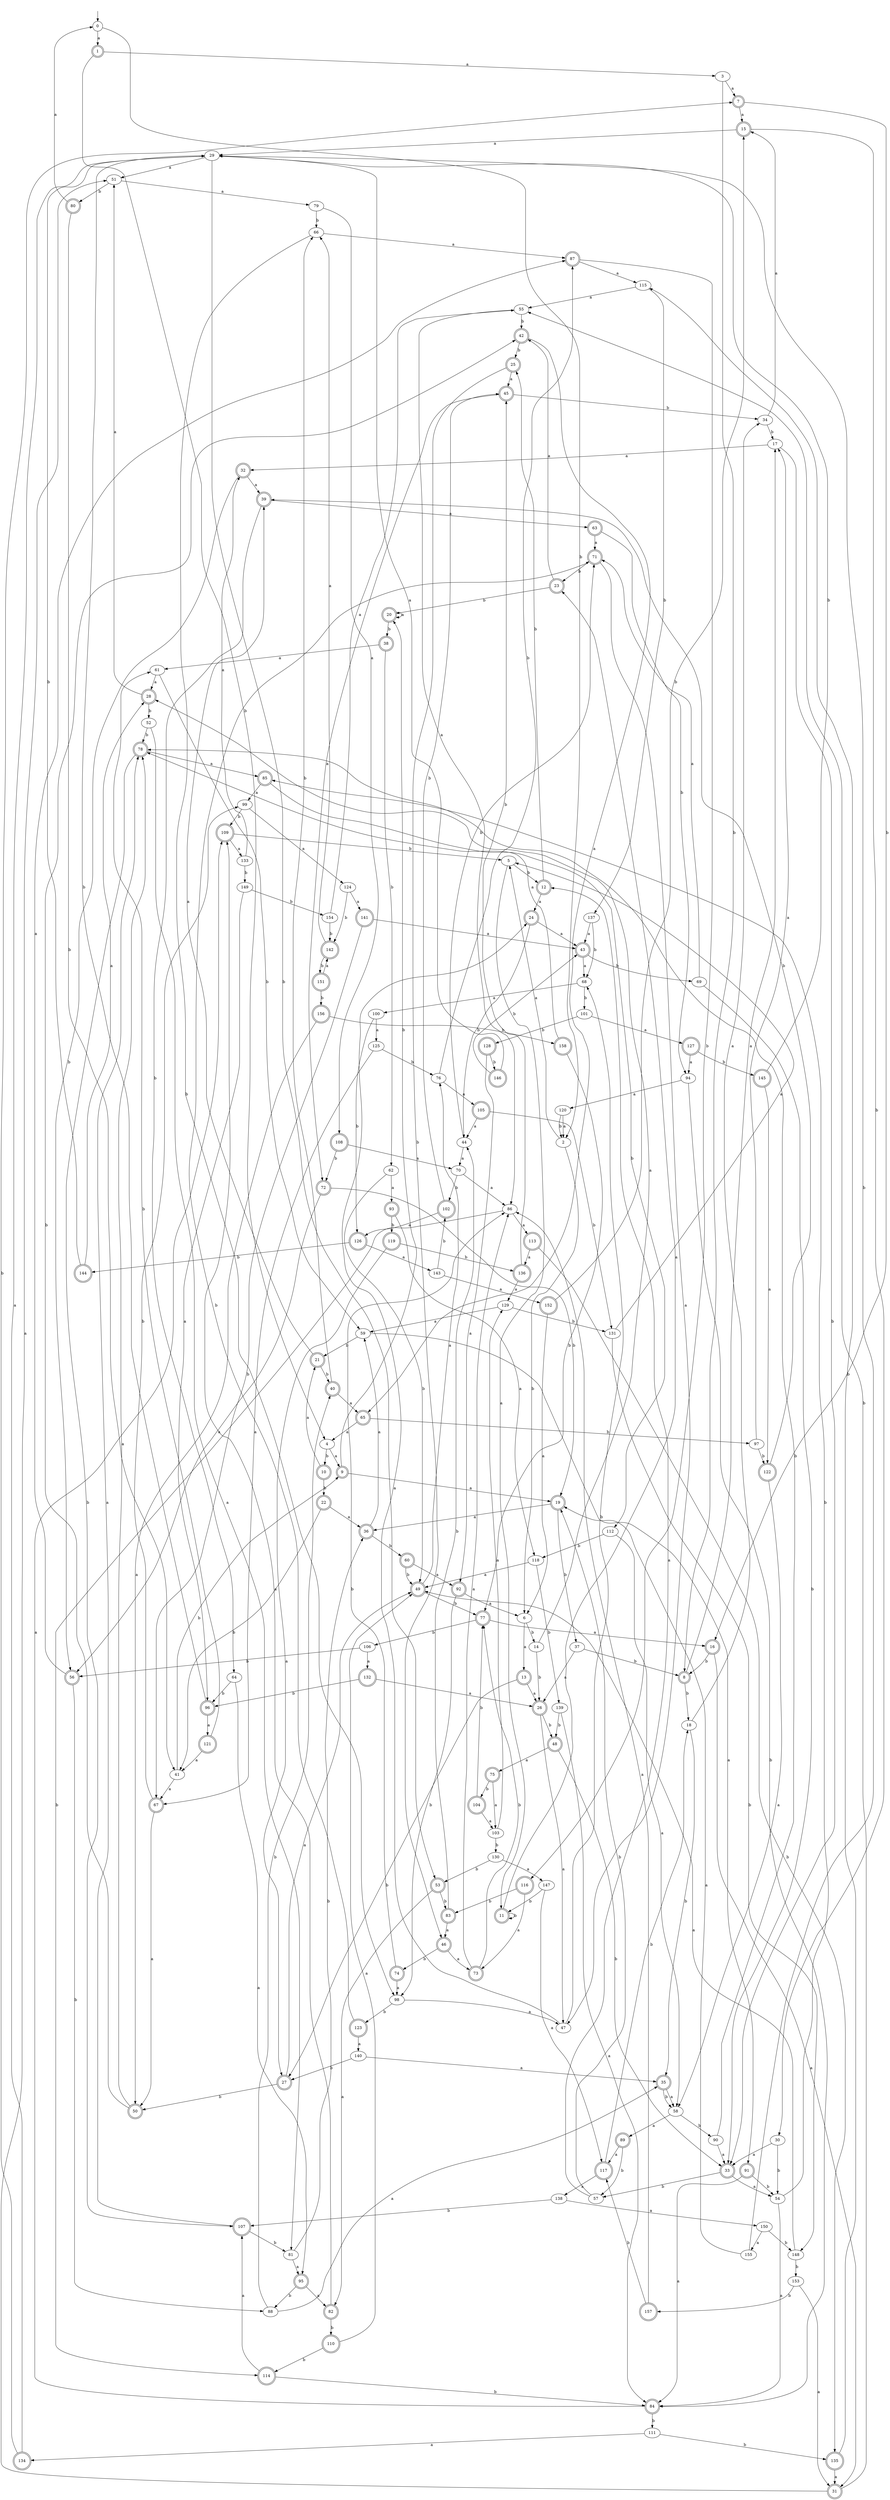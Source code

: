 digraph RandomDFA {
  __start0 [label="", shape=none];
  __start0 -> 0 [label=""];
  0 [shape=circle]
  0 -> 1 [label="a"]
  0 -> 2 [label="b"]
  1 [shape=doublecircle]
  1 -> 3 [label="a"]
  1 -> 4 [label="b"]
  2
  2 -> 5 [label="a"]
  2 -> 6 [label="b"]
  3
  3 -> 7 [label="a"]
  3 -> 8 [label="b"]
  4
  4 -> 9 [label="a"]
  4 -> 10 [label="b"]
  5
  5 -> 11 [label="a"]
  5 -> 12 [label="b"]
  6
  6 -> 13 [label="a"]
  6 -> 14 [label="b"]
  7 [shape=doublecircle]
  7 -> 15 [label="a"]
  7 -> 16 [label="b"]
  8 [shape=doublecircle]
  8 -> 17 [label="a"]
  8 -> 18 [label="b"]
  9 [shape=doublecircle]
  9 -> 19 [label="a"]
  9 -> 20 [label="b"]
  10 [shape=doublecircle]
  10 -> 21 [label="a"]
  10 -> 22 [label="b"]
  11 [shape=doublecircle]
  11 -> 23 [label="a"]
  11 -> 11 [label="b"]
  12 [shape=doublecircle]
  12 -> 24 [label="a"]
  12 -> 25 [label="b"]
  13 [shape=doublecircle]
  13 -> 26 [label="a"]
  13 -> 27 [label="b"]
  14
  14 -> 28 [label="a"]
  14 -> 26 [label="b"]
  15 [shape=doublecircle]
  15 -> 29 [label="a"]
  15 -> 30 [label="b"]
  16 [shape=doublecircle]
  16 -> 31 [label="a"]
  16 -> 8 [label="b"]
  17
  17 -> 32 [label="a"]
  17 -> 33 [label="b"]
  18
  18 -> 34 [label="a"]
  18 -> 35 [label="b"]
  19 [shape=doublecircle]
  19 -> 36 [label="a"]
  19 -> 37 [label="b"]
  20 [shape=doublecircle]
  20 -> 20 [label="a"]
  20 -> 38 [label="b"]
  21 [shape=doublecircle]
  21 -> 39 [label="a"]
  21 -> 40 [label="b"]
  22 [shape=doublecircle]
  22 -> 36 [label="a"]
  22 -> 41 [label="b"]
  23 [shape=doublecircle]
  23 -> 42 [label="a"]
  23 -> 20 [label="b"]
  24 [shape=doublecircle]
  24 -> 43 [label="a"]
  24 -> 44 [label="b"]
  25 [shape=doublecircle]
  25 -> 45 [label="a"]
  25 -> 46 [label="b"]
  26 [shape=doublecircle]
  26 -> 47 [label="a"]
  26 -> 48 [label="b"]
  27 [shape=doublecircle]
  27 -> 49 [label="a"]
  27 -> 50 [label="b"]
  28 [shape=doublecircle]
  28 -> 51 [label="a"]
  28 -> 52 [label="b"]
  29
  29 -> 51 [label="a"]
  29 -> 53 [label="b"]
  30
  30 -> 33 [label="a"]
  30 -> 54 [label="b"]
  31 [shape=doublecircle]
  31 -> 51 [label="a"]
  31 -> 55 [label="b"]
  32 [shape=doublecircle]
  32 -> 39 [label="a"]
  32 -> 56 [label="b"]
  33 [shape=doublecircle]
  33 -> 54 [label="a"]
  33 -> 57 [label="b"]
  34
  34 -> 15 [label="a"]
  34 -> 17 [label="b"]
  35 [shape=doublecircle]
  35 -> 58 [label="a"]
  35 -> 58 [label="b"]
  36 [shape=doublecircle]
  36 -> 59 [label="a"]
  36 -> 60 [label="b"]
  37
  37 -> 26 [label="a"]
  37 -> 8 [label="b"]
  38 [shape=doublecircle]
  38 -> 61 [label="a"]
  38 -> 62 [label="b"]
  39 [shape=doublecircle]
  39 -> 63 [label="a"]
  39 -> 64 [label="b"]
  40 [shape=doublecircle]
  40 -> 65 [label="a"]
  40 -> 66 [label="b"]
  41
  41 -> 67 [label="a"]
  41 -> 9 [label="b"]
  42 [shape=doublecircle]
  42 -> 65 [label="a"]
  42 -> 25 [label="b"]
  43 [shape=doublecircle]
  43 -> 68 [label="a"]
  43 -> 69 [label="b"]
  44
  44 -> 70 [label="a"]
  44 -> 71 [label="b"]
  45 [shape=doublecircle]
  45 -> 72 [label="a"]
  45 -> 34 [label="b"]
  46 [shape=doublecircle]
  46 -> 73 [label="a"]
  46 -> 74 [label="b"]
  47
  47 -> 24 [label="a"]
  47 -> 68 [label="b"]
  48 [shape=doublecircle]
  48 -> 75 [label="a"]
  48 -> 33 [label="b"]
  49 [shape=doublecircle]
  49 -> 76 [label="a"]
  49 -> 77 [label="b"]
  50 [shape=doublecircle]
  50 -> 78 [label="a"]
  50 -> 42 [label="b"]
  51
  51 -> 79 [label="a"]
  51 -> 80 [label="b"]
  52
  52 -> 81 [label="a"]
  52 -> 78 [label="b"]
  53 [shape=doublecircle]
  53 -> 82 [label="a"]
  53 -> 83 [label="b"]
  54
  54 -> 84 [label="a"]
  54 -> 85 [label="b"]
  55
  55 -> 86 [label="a"]
  55 -> 42 [label="b"]
  56 [shape=doublecircle]
  56 -> 87 [label="a"]
  56 -> 88 [label="b"]
  57
  57 -> 12 [label="a"]
  57 -> 19 [label="b"]
  58
  58 -> 89 [label="a"]
  58 -> 90 [label="b"]
  59
  59 -> 91 [label="a"]
  59 -> 21 [label="b"]
  60 [shape=doublecircle]
  60 -> 92 [label="a"]
  60 -> 49 [label="b"]
  61
  61 -> 28 [label="a"]
  61 -> 59 [label="b"]
  62
  62 -> 93 [label="a"]
  62 -> 49 [label="b"]
  63 [shape=doublecircle]
  63 -> 71 [label="a"]
  63 -> 94 [label="b"]
  64
  64 -> 95 [label="a"]
  64 -> 96 [label="b"]
  65 [shape=doublecircle]
  65 -> 4 [label="a"]
  65 -> 97 [label="b"]
  66
  66 -> 87 [label="a"]
  66 -> 98 [label="b"]
  67 [shape=doublecircle]
  67 -> 50 [label="a"]
  67 -> 99 [label="b"]
  68
  68 -> 100 [label="a"]
  68 -> 101 [label="b"]
  69
  69 -> 71 [label="a"]
  69 -> 33 [label="b"]
  70
  70 -> 86 [label="a"]
  70 -> 102 [label="b"]
  71 [shape=doublecircle]
  71 -> 47 [label="a"]
  71 -> 23 [label="b"]
  72 [shape=doublecircle]
  72 -> 56 [label="a"]
  72 -> 19 [label="b"]
  73 [shape=doublecircle]
  73 -> 86 [label="a"]
  73 -> 77 [label="b"]
  74 [shape=doublecircle]
  74 -> 98 [label="a"]
  74 -> 86 [label="b"]
  75 [shape=doublecircle]
  75 -> 103 [label="a"]
  75 -> 104 [label="b"]
  76
  76 -> 105 [label="a"]
  76 -> 87 [label="b"]
  77 [shape=doublecircle]
  77 -> 16 [label="a"]
  77 -> 106 [label="b"]
  78 [shape=doublecircle]
  78 -> 85 [label="a"]
  78 -> 107 [label="b"]
  79
  79 -> 108 [label="a"]
  79 -> 66 [label="b"]
  80 [shape=doublecircle]
  80 -> 0 [label="a"]
  80 -> 41 [label="b"]
  81
  81 -> 95 [label="a"]
  81 -> 36 [label="b"]
  82 [shape=doublecircle]
  82 -> 109 [label="a"]
  82 -> 110 [label="b"]
  83 [shape=doublecircle]
  83 -> 46 [label="a"]
  83 -> 44 [label="b"]
  84 [shape=doublecircle]
  84 -> 109 [label="a"]
  84 -> 111 [label="b"]
  85 [shape=doublecircle]
  85 -> 99 [label="a"]
  85 -> 112 [label="b"]
  86
  86 -> 113 [label="a"]
  86 -> 114 [label="b"]
  87 [shape=doublecircle]
  87 -> 115 [label="a"]
  87 -> 116 [label="b"]
  88
  88 -> 35 [label="a"]
  88 -> 40 [label="b"]
  89 [shape=doublecircle]
  89 -> 117 [label="a"]
  89 -> 57 [label="b"]
  90
  90 -> 33 [label="a"]
  90 -> 78 [label="b"]
  91 [shape=doublecircle]
  91 -> 84 [label="a"]
  91 -> 54 [label="b"]
  92 [shape=doublecircle]
  92 -> 6 [label="a"]
  92 -> 98 [label="b"]
  93 [shape=doublecircle]
  93 -> 118 [label="a"]
  93 -> 119 [label="b"]
  94
  94 -> 120 [label="a"]
  94 -> 84 [label="b"]
  95 [shape=doublecircle]
  95 -> 82 [label="a"]
  95 -> 88 [label="b"]
  96 [shape=doublecircle]
  96 -> 121 [label="a"]
  96 -> 29 [label="b"]
  97
  97 -> 17 [label="a"]
  97 -> 122 [label="b"]
  98
  98 -> 47 [label="a"]
  98 -> 123 [label="b"]
  99
  99 -> 124 [label="a"]
  99 -> 109 [label="b"]
  100
  100 -> 125 [label="a"]
  100 -> 126 [label="b"]
  101
  101 -> 127 [label="a"]
  101 -> 128 [label="b"]
  102 [shape=doublecircle]
  102 -> 126 [label="a"]
  102 -> 45 [label="b"]
  103
  103 -> 129 [label="a"]
  103 -> 130 [label="b"]
  104 [shape=doublecircle]
  104 -> 103 [label="a"]
  104 -> 77 [label="b"]
  105 [shape=doublecircle]
  105 -> 44 [label="a"]
  105 -> 131 [label="b"]
  106
  106 -> 132 [label="a"]
  106 -> 56 [label="b"]
  107 [shape=doublecircle]
  107 -> 78 [label="a"]
  107 -> 81 [label="b"]
  108 [shape=doublecircle]
  108 -> 70 [label="a"]
  108 -> 72 [label="b"]
  109 [shape=doublecircle]
  109 -> 133 [label="a"]
  109 -> 5 [label="b"]
  110 [shape=doublecircle]
  110 -> 49 [label="a"]
  110 -> 114 [label="b"]
  111
  111 -> 134 [label="a"]
  111 -> 135 [label="b"]
  112
  112 -> 58 [label="a"]
  112 -> 118 [label="b"]
  113 [shape=doublecircle]
  113 -> 136 [label="a"]
  113 -> 135 [label="b"]
  114 [shape=doublecircle]
  114 -> 107 [label="a"]
  114 -> 84 [label="b"]
  115
  115 -> 55 [label="a"]
  115 -> 137 [label="b"]
  116 [shape=doublecircle]
  116 -> 73 [label="a"]
  116 -> 83 [label="b"]
  117 [shape=doublecircle]
  117 -> 138 [label="a"]
  117 -> 18 [label="b"]
  118
  118 -> 49 [label="a"]
  118 -> 139 [label="b"]
  119 [shape=doublecircle]
  119 -> 27 [label="a"]
  119 -> 136 [label="b"]
  120
  120 -> 2 [label="a"]
  120 -> 2 [label="b"]
  121 [shape=doublecircle]
  121 -> 41 [label="a"]
  121 -> 61 [label="b"]
  122 [shape=doublecircle]
  122 -> 58 [label="a"]
  122 -> 39 [label="b"]
  123 [shape=doublecircle]
  123 -> 140 [label="a"]
  123 -> 71 [label="b"]
  124
  124 -> 141 [label="a"]
  124 -> 142 [label="b"]
  125
  125 -> 67 [label="a"]
  125 -> 76 [label="b"]
  126 [shape=doublecircle]
  126 -> 143 [label="a"]
  126 -> 144 [label="b"]
  127 [shape=doublecircle]
  127 -> 94 [label="a"]
  127 -> 145 [label="b"]
  128 [shape=doublecircle]
  128 -> 92 [label="a"]
  128 -> 146 [label="b"]
  129
  129 -> 59 [label="a"]
  129 -> 131 [label="b"]
  130
  130 -> 147 [label="a"]
  130 -> 53 [label="b"]
  131
  131 -> 5 [label="a"]
  131 -> 148 [label="b"]
  132 [shape=doublecircle]
  132 -> 26 [label="a"]
  132 -> 96 [label="b"]
  133
  133 -> 32 [label="a"]
  133 -> 149 [label="b"]
  134 [shape=doublecircle]
  134 -> 29 [label="a"]
  134 -> 7 [label="b"]
  135 [shape=doublecircle]
  135 -> 31 [label="a"]
  135 -> 115 [label="b"]
  136 [shape=doublecircle]
  136 -> 129 [label="a"]
  136 -> 45 [label="b"]
  137
  137 -> 43 [label="a"]
  137 -> 68 [label="b"]
  138
  138 -> 150 [label="a"]
  138 -> 107 [label="b"]
  139
  139 -> 84 [label="a"]
  139 -> 48 [label="b"]
  140
  140 -> 35 [label="a"]
  140 -> 27 [label="b"]
  141 [shape=doublecircle]
  141 -> 43 [label="a"]
  141 -> 67 [label="b"]
  142 [shape=doublecircle]
  142 -> 66 [label="a"]
  142 -> 151 [label="b"]
  143
  143 -> 152 [label="a"]
  143 -> 102 [label="b"]
  144 [shape=doublecircle]
  144 -> 28 [label="a"]
  144 -> 29 [label="b"]
  145 [shape=doublecircle]
  145 -> 122 [label="a"]
  145 -> 29 [label="b"]
  146 [shape=doublecircle]
  146 -> 29 [label="a"]
  146 -> 43 [label="b"]
  147
  147 -> 117 [label="a"]
  147 -> 11 [label="b"]
  148
  148 -> 49 [label="a"]
  148 -> 153 [label="b"]
  149
  149 -> 96 [label="a"]
  149 -> 154 [label="b"]
  150
  150 -> 155 [label="a"]
  150 -> 148 [label="b"]
  151 [shape=doublecircle]
  151 -> 142 [label="a"]
  151 -> 156 [label="b"]
  152 [shape=doublecircle]
  152 -> 6 [label="a"]
  152 -> 15 [label="b"]
  153
  153 -> 31 [label="a"]
  153 -> 157 [label="b"]
  154
  154 -> 55 [label="a"]
  154 -> 142 [label="b"]
  155
  155 -> 19 [label="a"]
  155 -> 29 [label="b"]
  156 [shape=doublecircle]
  156 -> 50 [label="a"]
  156 -> 158 [label="b"]
  157 [shape=doublecircle]
  157 -> 86 [label="a"]
  157 -> 117 [label="b"]
  158 [shape=doublecircle]
  158 -> 78 [label="a"]
  158 -> 77 [label="b"]
}

